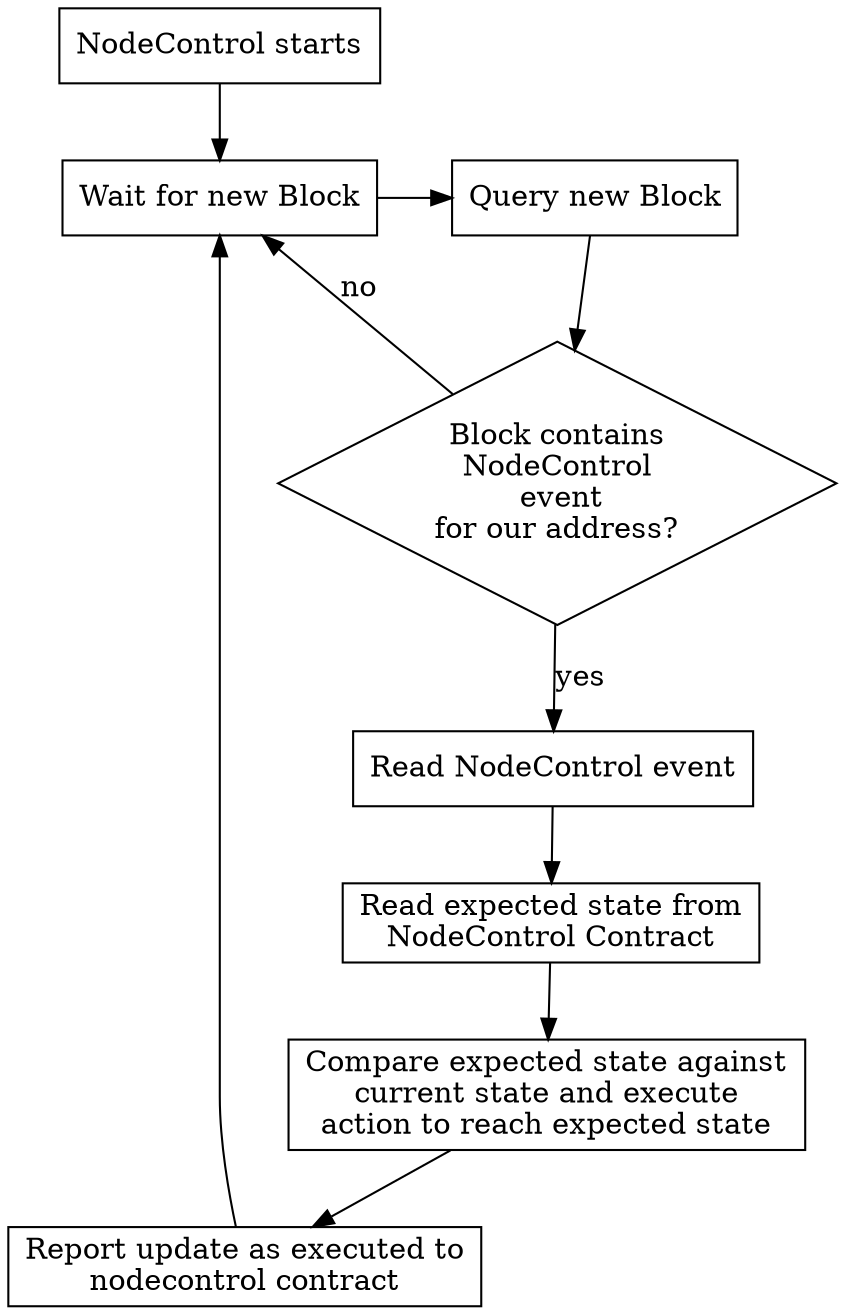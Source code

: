 digraph {
    
    start [shape=box,label="NodeControl starts"]
    listen [shape=box,label="Wait for new Block"]

    check [shape=box,label="Query new Block"]

    hasevent [shape=diamond, label="Block contains\nNodeControl\n event\nfor our address?"]
    geteventid [shape=box, label="Read NodeControl event"]
    readinstruction [shape=box, label="Read expected state from\nNodeControl Contract"]
    execute [shape=box, label="Compare expected state against\ncurrent state and execute\naction to reach expected state"]
    reportdone [shape=box, label="Report update as executed to\nnodecontrol contract"]

    start -> listen -> check -> hasevent
    hasevent -> listen [label="no"]
    hasevent -> geteventid [label="yes"]

    geteventid -> readinstruction -> execute -> reportdone -> listen
    

    {rank=same;listen check}

}